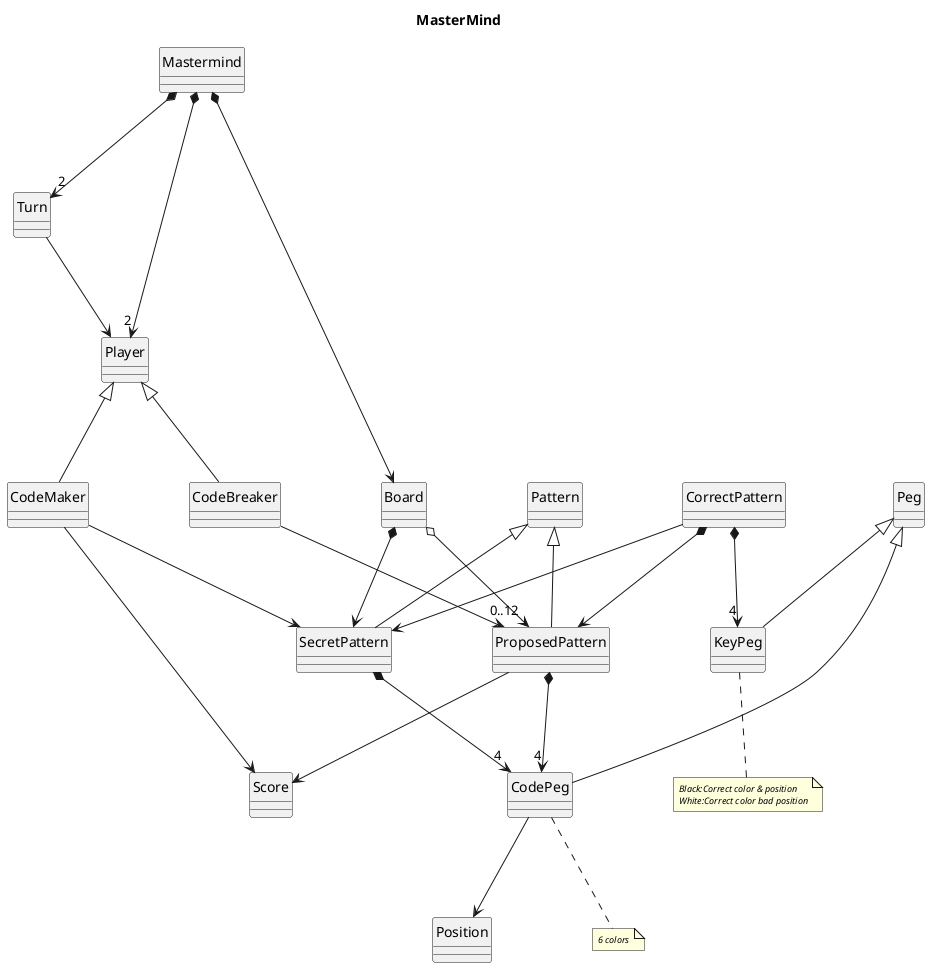 @startuml
title MasterMind
skinparam style strictuml
skinparam shadowing false
skinparam nodesep 100
skinparam ranksep 100

Mastermind *-down-> "2" Player
Mastermind *-down-> "2" Turn
Mastermind *-down-> Board

Turn -down-> Player

Player <|-down- CodeMaker
Player <|-down- CodeBreaker

Board *-down->SecretPattern
Board o-down->"0..12"ProposedPattern

Pattern <|-down- ProposedPattern
Pattern <|-down- SecretPattern

CodeMaker -down-> SecretPattern
CodeMaker -down-> Score
CodeBreaker -down-> ProposedPattern


CorrectPattern *-down-> ProposedPattern
CorrectPattern -down-> SecretPattern

ProposedPattern *-down->"4"CodePeg
CorrectPattern *-down->"4"KeyPeg
SecretPattern *-down->"4"CodePeg

ProposedPattern -down-> Score

CodePeg -down->Position
Peg <|-down- KeyPeg
Peg <|-down- CodePeg

note bottom of KeyPeg
 <size:9><i>Black:Correct color & position</i></size>
 <size:9><i>White:Correct color bad position</i></size>
end note

note bottom of CodePeg
 <size:9><i>6 colors</i></size>
end note

@enduml
